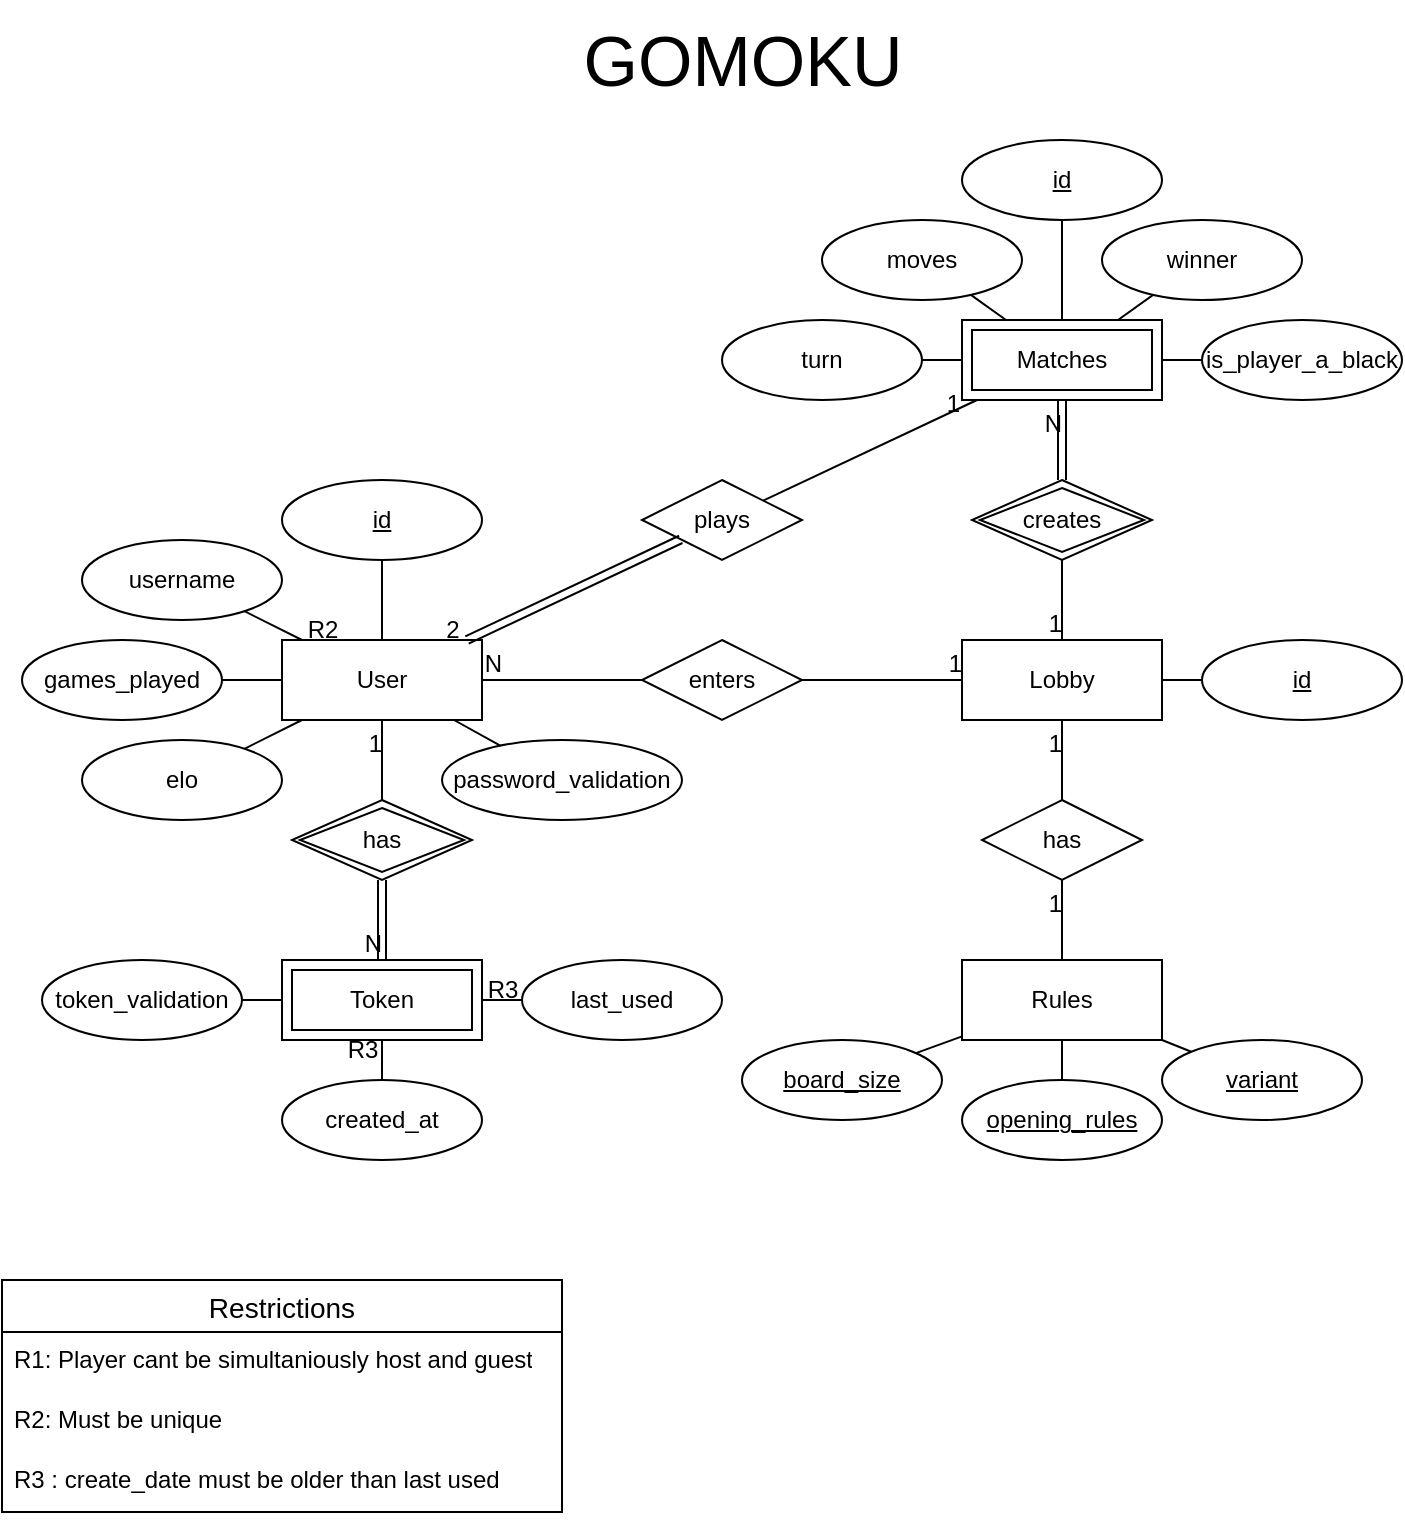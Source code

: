<mxfile version="20.5.3" type="embed"><diagram name="Page-1" id="w9ihNUBb9Rjg-Ea71THt"><mxGraphModel dx="1183" dy="623" grid="1" gridSize="10" guides="1" tooltips="1" connect="1" arrows="1" fold="1" page="1" pageScale="1" pageWidth="827" pageHeight="1169" math="0" shadow="0"><root><mxCell id="0"/><mxCell id="1" parent="0"/><mxCell id="yqkwtP5y6iGvj30xNfCS-49" value="Restrictions" style="swimlane;fontStyle=0;childLayout=stackLayout;horizontal=1;startSize=26;horizontalStack=0;resizeParent=1;resizeParentMax=0;resizeLast=0;collapsible=1;marginBottom=0;align=center;fontSize=14;" parent="1" vertex="1"><mxGeometry x="40" y="640" width="280" height="116" as="geometry"/></mxCell><mxCell id="yqkwtP5y6iGvj30xNfCS-50" value="R1: Player cant be simultaniously host and guest" style="text;strokeColor=none;fillColor=none;spacingLeft=4;spacingRight=4;overflow=hidden;rotatable=0;points=[[0,0.5],[1,0.5]];portConstraint=eastwest;fontSize=12;whiteSpace=wrap;html=1;" parent="yqkwtP5y6iGvj30xNfCS-49" vertex="1"><mxGeometry y="26" width="280" height="30" as="geometry"/></mxCell><mxCell id="yqkwtP5y6iGvj30xNfCS-51" value="R2: Must be unique" style="text;strokeColor=none;fillColor=none;spacingLeft=4;spacingRight=4;overflow=hidden;rotatable=0;points=[[0,0.5],[1,0.5]];portConstraint=eastwest;fontSize=12;whiteSpace=wrap;html=1;" parent="yqkwtP5y6iGvj30xNfCS-49" vertex="1"><mxGeometry y="56" width="280" height="30" as="geometry"/></mxCell><mxCell id="yqkwtP5y6iGvj30xNfCS-52" value="R3 : create_date must be older than last used" style="text;strokeColor=none;fillColor=none;spacingLeft=4;spacingRight=4;overflow=hidden;rotatable=0;points=[[0,0.5],[1,0.5]];portConstraint=eastwest;fontSize=12;whiteSpace=wrap;html=1;" parent="yqkwtP5y6iGvj30xNfCS-49" vertex="1"><mxGeometry y="86" width="280" height="30" as="geometry"/></mxCell><mxCell id="57" value="GOMOKU" style="text;html=1;align=center;verticalAlign=middle;resizable=0;points=[];autosize=1;strokeColor=none;fillColor=none;fontSize=35;" parent="1" vertex="1"><mxGeometry x="320" width="180" height="60" as="geometry"/></mxCell><mxCell id="yqkwtP5y6iGvj30xNfCS-2" value="User" style="whiteSpace=wrap;html=1;align=center;container=0;" parent="1" vertex="1"><mxGeometry x="180" y="320" width="100" height="40" as="geometry"/></mxCell><mxCell id="yqkwtP5y6iGvj30xNfCS-3" value="username" style="ellipse;whiteSpace=wrap;html=1;align=center;container=0;" parent="1" vertex="1"><mxGeometry x="80" y="270" width="100" height="40" as="geometry"/></mxCell><mxCell id="yqkwtP5y6iGvj30xNfCS-4" value="id" style="ellipse;whiteSpace=wrap;html=1;align=center;fontStyle=4;container=0;" parent="1" vertex="1"><mxGeometry x="180" y="240" width="100" height="40" as="geometry"/></mxCell><mxCell id="yqkwtP5y6iGvj30xNfCS-8" value="moves" style="ellipse;whiteSpace=wrap;html=1;align=center;container=0;" parent="1" vertex="1"><mxGeometry x="450" y="110" width="100" height="40" as="geometry"/></mxCell><mxCell id="yqkwtP5y6iGvj30xNfCS-9" value="id" style="ellipse;whiteSpace=wrap;html=1;align=center;fontStyle=4;container=0;" parent="1" vertex="1"><mxGeometry x="520" y="70" width="100" height="40" as="geometry"/></mxCell><mxCell id="yqkwtP5y6iGvj30xNfCS-12" value="" style="endArrow=none;html=1;rounded=0;" parent="1" source="yqkwtP5y6iGvj30xNfCS-9" target="154" edge="1"><mxGeometry relative="1" as="geometry"><mxPoint x="482.5" y="410" as="sourcePoint"/><mxPoint x="567.5" y="160.0" as="targetPoint"/></mxGeometry></mxCell><mxCell id="yqkwtP5y6iGvj30xNfCS-14" value="" style="endArrow=none;html=1;rounded=0;" parent="1" source="154" target="yqkwtP5y6iGvj30xNfCS-8" edge="1"><mxGeometry relative="1" as="geometry"><mxPoint x="539.5" y="160.0" as="sourcePoint"/><mxPoint x="642.5" y="410" as="targetPoint"/></mxGeometry></mxCell><mxCell id="yqkwtP5y6iGvj30xNfCS-15" value="" style="endArrow=none;html=1;rounded=0;" parent="1" source="yqkwtP5y6iGvj30xNfCS-4" target="yqkwtP5y6iGvj30xNfCS-2" edge="1"><mxGeometry relative="1" as="geometry"><mxPoint x="329" y="540" as="sourcePoint"/><mxPoint x="489" y="540" as="targetPoint"/></mxGeometry></mxCell><mxCell id="yqkwtP5y6iGvj30xNfCS-16" value="" style="endArrow=none;html=1;rounded=0;" parent="1" source="yqkwtP5y6iGvj30xNfCS-3" target="yqkwtP5y6iGvj30xNfCS-2" edge="1"><mxGeometry relative="1" as="geometry"><mxPoint x="329" y="540" as="sourcePoint"/><mxPoint x="489" y="540" as="targetPoint"/></mxGeometry></mxCell><mxCell id="yqkwtP5y6iGvj30xNfCS-19" value="elo" style="ellipse;whiteSpace=wrap;html=1;align=center;container=0;" parent="1" vertex="1"><mxGeometry x="80" y="370" width="100" height="40" as="geometry"/></mxCell><mxCell id="yqkwtP5y6iGvj30xNfCS-31" value="password_validation" style="ellipse;whiteSpace=wrap;html=1;align=center;container=0;" parent="1" vertex="1"><mxGeometry x="260" y="370" width="120" height="40" as="geometry"/></mxCell><mxCell id="yqkwtP5y6iGvj30xNfCS-43" value="token_validation" style="ellipse;whiteSpace=wrap;html=1;align=center;container=0;" parent="1" vertex="1"><mxGeometry x="60" y="480" width="100" height="40" as="geometry"/></mxCell><mxCell id="yqkwtP5y6iGvj30xNfCS-44" value="" style="endArrow=none;html=1;rounded=0;" parent="1" source="39" target="yqkwtP5y6iGvj30xNfCS-43" edge="1"><mxGeometry relative="1" as="geometry"><mxPoint x="179.0" y="440.0" as="sourcePoint"/><mxPoint x="559" y="618" as="targetPoint"/></mxGeometry></mxCell><mxCell id="yqkwtP5y6iGvj30xNfCS-45" value="enters" style="shape=rhombus;perimeter=rhombusPerimeter;whiteSpace=wrap;html=1;align=center;container=0;" parent="1" vertex="1"><mxGeometry x="360" y="320" width="80" height="40" as="geometry"/></mxCell><mxCell id="4" value="winner" style="ellipse;whiteSpace=wrap;html=1;align=center;container=0;" parent="1" vertex="1"><mxGeometry x="590" y="110" width="100" height="40" as="geometry"/></mxCell><mxCell id="5" value="" style="endArrow=none;html=1;rounded=0;" parent="1" source="154" target="4" edge="1"><mxGeometry relative="1" as="geometry"><mxPoint x="590" y="170" as="sourcePoint"/><mxPoint x="677.5" y="490" as="targetPoint"/></mxGeometry></mxCell><mxCell id="9" value="games_played" style="ellipse;whiteSpace=wrap;html=1;align=center;container=0;" parent="1" vertex="1"><mxGeometry x="50" y="320" width="100" height="40" as="geometry"/></mxCell><mxCell id="15" value="R2" style="text;html=1;align=center;verticalAlign=middle;resizable=0;points=[];autosize=1;strokeColor=none;fillColor=none;container=0;" parent="1" vertex="1"><mxGeometry x="180" y="300" width="40" height="30" as="geometry"/></mxCell><mxCell id="19" value="created_at" style="ellipse;whiteSpace=wrap;html=1;align=center;container=0;" parent="1" vertex="1"><mxGeometry x="180" y="540" width="100" height="40" as="geometry"/></mxCell><mxCell id="20" value="last_used" style="ellipse;whiteSpace=wrap;html=1;align=center;container=0;" parent="1" vertex="1"><mxGeometry x="300" y="480" width="100" height="40" as="geometry"/></mxCell><mxCell id="21" value="" style="endArrow=none;html=1;rounded=0;" parent="1" source="39" target="20" edge="1"><mxGeometry relative="1" as="geometry"><mxPoint x="229.0" y="460.0" as="sourcePoint"/><mxPoint x="409" y="390" as="targetPoint"/></mxGeometry></mxCell><mxCell id="22" value="" style="endArrow=none;html=1;rounded=0;" parent="1" source="39" target="19" edge="1"><mxGeometry relative="1" as="geometry"><mxPoint x="198.954" y="460.0" as="sourcePoint"/><mxPoint x="409" y="390" as="targetPoint"/></mxGeometry></mxCell><mxCell id="23" value="R3" style="text;html=1;align=center;verticalAlign=middle;resizable=0;points=[];autosize=1;strokeColor=none;fillColor=none;container=0;" parent="1" vertex="1"><mxGeometry x="200" y="510" width="40" height="30" as="geometry"/></mxCell><mxCell id="24" value="R3" style="text;html=1;align=center;verticalAlign=middle;resizable=0;points=[];autosize=1;strokeColor=none;fillColor=none;container=0;" parent="1" vertex="1"><mxGeometry x="270" y="480" width="40" height="30" as="geometry"/></mxCell><mxCell id="29" value="" style="endArrow=none;html=1;rounded=0;" parent="1" source="yqkwtP5y6iGvj30xNfCS-2" target="yqkwtP5y6iGvj30xNfCS-31" edge="1"><mxGeometry relative="1" as="geometry"><mxPoint x="179" y="170" as="sourcePoint"/><mxPoint x="409" y="260" as="targetPoint"/></mxGeometry></mxCell><mxCell id="38" value="has" style="shape=rhombus;double=1;perimeter=rhombusPerimeter;whiteSpace=wrap;html=1;align=center;container=0;" parent="1" vertex="1"><mxGeometry x="185" y="400" width="90" height="40" as="geometry"/></mxCell><mxCell id="39" value="Token" style="shape=ext;margin=3;double=1;whiteSpace=wrap;html=1;align=center;container=0;" parent="1" vertex="1"><mxGeometry x="180" y="480" width="100" height="40" as="geometry"/></mxCell><mxCell id="44" value="" style="endArrow=none;html=1;rounded=0;" parent="1" source="38" target="yqkwtP5y6iGvj30xNfCS-2" edge="1"><mxGeometry relative="1" as="geometry"><mxPoint x="149" y="410" as="sourcePoint"/><mxPoint x="309" y="410" as="targetPoint"/></mxGeometry></mxCell><mxCell id="45" value="1" style="resizable=0;html=1;align=right;verticalAlign=bottom;container=0;" parent="44" connectable="0" vertex="1"><mxGeometry relative="1" as="geometry"><mxPoint as="offset"/></mxGeometry></mxCell><mxCell id="76" value="" style="endArrow=none;html=1;rounded=0;" parent="1" source="yqkwtP5y6iGvj30xNfCS-2" target="9" edge="1"><mxGeometry width="50" height="50" relative="1" as="geometry"><mxPoint x="350" y="400" as="sourcePoint"/><mxPoint x="400" y="350" as="targetPoint"/></mxGeometry></mxCell><mxCell id="77" value="" style="endArrow=none;html=1;rounded=0;" parent="1" source="yqkwtP5y6iGvj30xNfCS-19" target="yqkwtP5y6iGvj30xNfCS-2" edge="1"><mxGeometry width="50" height="50" relative="1" as="geometry"><mxPoint x="350" y="400" as="sourcePoint"/><mxPoint x="400" y="350" as="targetPoint"/></mxGeometry></mxCell><mxCell id="88" value="Lobby" style="whiteSpace=wrap;html=1;align=center;" vertex="1" parent="1"><mxGeometry x="520" y="320" width="100" height="40" as="geometry"/></mxCell><mxCell id="91" value="" style="endArrow=none;html=1;rounded=0;" edge="1" parent="1" source="yqkwtP5y6iGvj30xNfCS-45" target="yqkwtP5y6iGvj30xNfCS-2"><mxGeometry relative="1" as="geometry"><mxPoint x="330" y="300" as="sourcePoint"/><mxPoint x="490" y="300" as="targetPoint"/></mxGeometry></mxCell><mxCell id="92" value="N" style="resizable=0;html=1;align=right;verticalAlign=bottom;" connectable="0" vertex="1" parent="91"><mxGeometry relative="1" as="geometry"><mxPoint x="-30" as="offset"/></mxGeometry></mxCell><mxCell id="95" value="id" style="ellipse;whiteSpace=wrap;html=1;align=center;fontStyle=4;" vertex="1" parent="1"><mxGeometry x="640" y="320" width="100" height="40" as="geometry"/></mxCell><mxCell id="96" value="" style="endArrow=none;html=1;rounded=0;" edge="1" parent="1" source="88" target="95"><mxGeometry width="50" height="50" relative="1" as="geometry"><mxPoint x="417.5" y="330" as="sourcePoint"/><mxPoint x="467.5" y="280" as="targetPoint"/></mxGeometry></mxCell><mxCell id="101" value="turn" style="ellipse;whiteSpace=wrap;html=1;align=center;container=0;" vertex="1" parent="1"><mxGeometry x="400" y="160" width="100" height="40" as="geometry"/></mxCell><mxCell id="102" value="" style="endArrow=none;html=1;rounded=0;" edge="1" parent="1" source="154" target="101"><mxGeometry relative="1" as="geometry"><mxPoint x="517.5" y="180.0" as="sourcePoint"/><mxPoint x="707.5" y="270" as="targetPoint"/></mxGeometry></mxCell><mxCell id="105" value="is_player_a_black" style="ellipse;whiteSpace=wrap;html=1;align=center;container=0;" vertex="1" parent="1"><mxGeometry x="640" y="160" width="100" height="40" as="geometry"/></mxCell><mxCell id="106" value="" style="endArrow=none;html=1;rounded=0;" edge="1" parent="1" source="154" target="105"><mxGeometry relative="1" as="geometry"><mxPoint x="617.5" y="180.0" as="sourcePoint"/><mxPoint x="831.023" y="173.679" as="targetPoint"/></mxGeometry></mxCell><mxCell id="108" value="" style="endArrow=none;html=1;rounded=0;" edge="1" parent="1" source="130" target="152"><mxGeometry relative="1" as="geometry"><mxPoint x="567.5" y="510.0" as="sourcePoint"/><mxPoint x="567.5" y="540" as="targetPoint"/></mxGeometry></mxCell><mxCell id="116" value="" style="endArrow=none;html=1;rounded=0;" edge="1" parent="1" source="130" target="151"><mxGeometry relative="1" as="geometry"><mxPoint x="517.5" y="509.924" as="sourcePoint"/><mxPoint x="502.855" y="525.858" as="targetPoint"/></mxGeometry></mxCell><mxCell id="119" value="" style="endArrow=none;html=1;rounded=0;" edge="1" parent="1" source="130" target="153"><mxGeometry relative="1" as="geometry"><mxPoint x="617.5" y="510.0" as="sourcePoint"/><mxPoint x="632.145" y="525.858" as="targetPoint"/></mxGeometry></mxCell><mxCell id="123" value="" style="shape=link;html=1;rounded=0;" edge="1" parent="1" source="38" target="39"><mxGeometry relative="1" as="geometry"><mxPoint x="400" y="380" as="sourcePoint"/><mxPoint x="560" y="380" as="targetPoint"/></mxGeometry></mxCell><mxCell id="124" value="N" style="resizable=0;html=1;align=right;verticalAlign=bottom;" connectable="0" vertex="1" parent="123"><mxGeometry relative="1" as="geometry"><mxPoint y="20" as="offset"/></mxGeometry></mxCell><mxCell id="125" value="" style="endArrow=none;html=1;rounded=0;" edge="1" parent="1" source="88" target="129"><mxGeometry relative="1" as="geometry"><mxPoint x="477.5" y="380" as="sourcePoint"/><mxPoint x="567.5" y="380.0" as="targetPoint"/></mxGeometry></mxCell><mxCell id="126" value="1" style="resizable=0;html=1;align=right;verticalAlign=bottom;" connectable="0" vertex="1" parent="125"><mxGeometry relative="1" as="geometry"><mxPoint as="offset"/></mxGeometry></mxCell><mxCell id="127" value="" style="endArrow=none;html=1;rounded=0;" edge="1" parent="1" source="129" target="130"><mxGeometry relative="1" as="geometry"><mxPoint x="567.5" y="420.0" as="sourcePoint"/><mxPoint x="567.5" y="440.0" as="targetPoint"/></mxGeometry></mxCell><mxCell id="128" value="1" style="resizable=0;html=1;align=right;verticalAlign=bottom;" connectable="0" vertex="1" parent="127"><mxGeometry relative="1" as="geometry"/></mxCell><mxCell id="129" value="has" style="shape=rhombus;perimeter=rhombusPerimeter;whiteSpace=wrap;html=1;align=center;container=0;" vertex="1" parent="1"><mxGeometry x="530" y="400" width="80" height="40" as="geometry"/></mxCell><mxCell id="130" value="Rules" style="whiteSpace=wrap;html=1;align=center;" vertex="1" parent="1"><mxGeometry x="520" y="480" width="100" height="40" as="geometry"/></mxCell><mxCell id="132" value="plays" style="shape=rhombus;perimeter=rhombusPerimeter;whiteSpace=wrap;html=1;align=center;" vertex="1" parent="1"><mxGeometry x="360" y="240" width="80" height="40" as="geometry"/></mxCell><mxCell id="135" value="" style="shape=link;html=1;rounded=0;" edge="1" parent="1" source="132" target="yqkwtP5y6iGvj30xNfCS-2"><mxGeometry relative="1" as="geometry"><mxPoint x="404.971" y="277.985" as="sourcePoint"/><mxPoint x="280" y="322.278" as="targetPoint"/></mxGeometry></mxCell><mxCell id="137" value="2" style="text;html=1;align=center;verticalAlign=middle;resizable=0;points=[];autosize=1;strokeColor=none;fillColor=none;" vertex="1" parent="1"><mxGeometry x="250" y="300" width="30" height="30" as="geometry"/></mxCell><mxCell id="139" value="" style="endArrow=none;html=1;rounded=0;" edge="1" parent="1" source="132" target="154"><mxGeometry relative="1" as="geometry"><mxPoint x="440" y="380" as="sourcePoint"/><mxPoint x="525.625" y="200.0" as="targetPoint"/></mxGeometry></mxCell><mxCell id="140" value="1" style="resizable=0;html=1;align=right;verticalAlign=bottom;" connectable="0" vertex="1" parent="139"><mxGeometry relative="1" as="geometry"><mxPoint x="46" y="-15" as="offset"/></mxGeometry></mxCell><mxCell id="143" value="" style="endArrow=none;html=1;rounded=0;" edge="1" parent="1" source="155" target="88"><mxGeometry relative="1" as="geometry"><mxPoint x="567.5" y="280" as="sourcePoint"/><mxPoint x="550" y="310" as="targetPoint"/></mxGeometry></mxCell><mxCell id="144" value="1" style="resizable=0;html=1;align=right;verticalAlign=bottom;" connectable="0" vertex="1" parent="143"><mxGeometry relative="1" as="geometry"><mxPoint y="20" as="offset"/></mxGeometry></mxCell><mxCell id="145" value="" style="shape=link;html=1;rounded=0;" edge="1" parent="1" source="155" target="154"><mxGeometry relative="1" as="geometry"><mxPoint x="567.5" y="240.0" as="sourcePoint"/><mxPoint x="567.5" y="200.0" as="targetPoint"/></mxGeometry></mxCell><mxCell id="146" value="N" style="resizable=0;html=1;align=right;verticalAlign=bottom;" connectable="0" vertex="1" parent="145"><mxGeometry relative="1" as="geometry"><mxPoint as="offset"/></mxGeometry></mxCell><mxCell id="149" value="" style="endArrow=none;html=1;rounded=0;" edge="1" parent="1" source="yqkwtP5y6iGvj30xNfCS-45" target="88"><mxGeometry relative="1" as="geometry"><mxPoint x="390" y="310" as="sourcePoint"/><mxPoint x="550" y="310" as="targetPoint"/></mxGeometry></mxCell><mxCell id="150" value="1" style="resizable=0;html=1;align=right;verticalAlign=bottom;" connectable="0" vertex="1" parent="149"><mxGeometry relative="1" as="geometry"><mxPoint x="40" as="offset"/></mxGeometry></mxCell><mxCell id="151" value="board_size" style="ellipse;whiteSpace=wrap;html=1;align=center;fontStyle=4;" vertex="1" parent="1"><mxGeometry x="410" y="520" width="100" height="40" as="geometry"/></mxCell><mxCell id="152" value="opening_rules" style="ellipse;whiteSpace=wrap;html=1;align=center;fontStyle=4;" vertex="1" parent="1"><mxGeometry x="520" y="540" width="100" height="40" as="geometry"/></mxCell><mxCell id="153" value="variant" style="ellipse;whiteSpace=wrap;html=1;align=center;fontStyle=4;" vertex="1" parent="1"><mxGeometry x="620" y="520" width="100" height="40" as="geometry"/></mxCell><mxCell id="154" value="Matches" style="shape=ext;margin=3;double=1;whiteSpace=wrap;html=1;align=center;" vertex="1" parent="1"><mxGeometry x="520" y="160" width="100" height="40" as="geometry"/></mxCell><mxCell id="155" value="creates" style="shape=rhombus;double=1;perimeter=rhombusPerimeter;whiteSpace=wrap;html=1;align=center;" vertex="1" parent="1"><mxGeometry x="525" y="240" width="90" height="40" as="geometry"/></mxCell></root></mxGraphModel></diagram></mxfile>